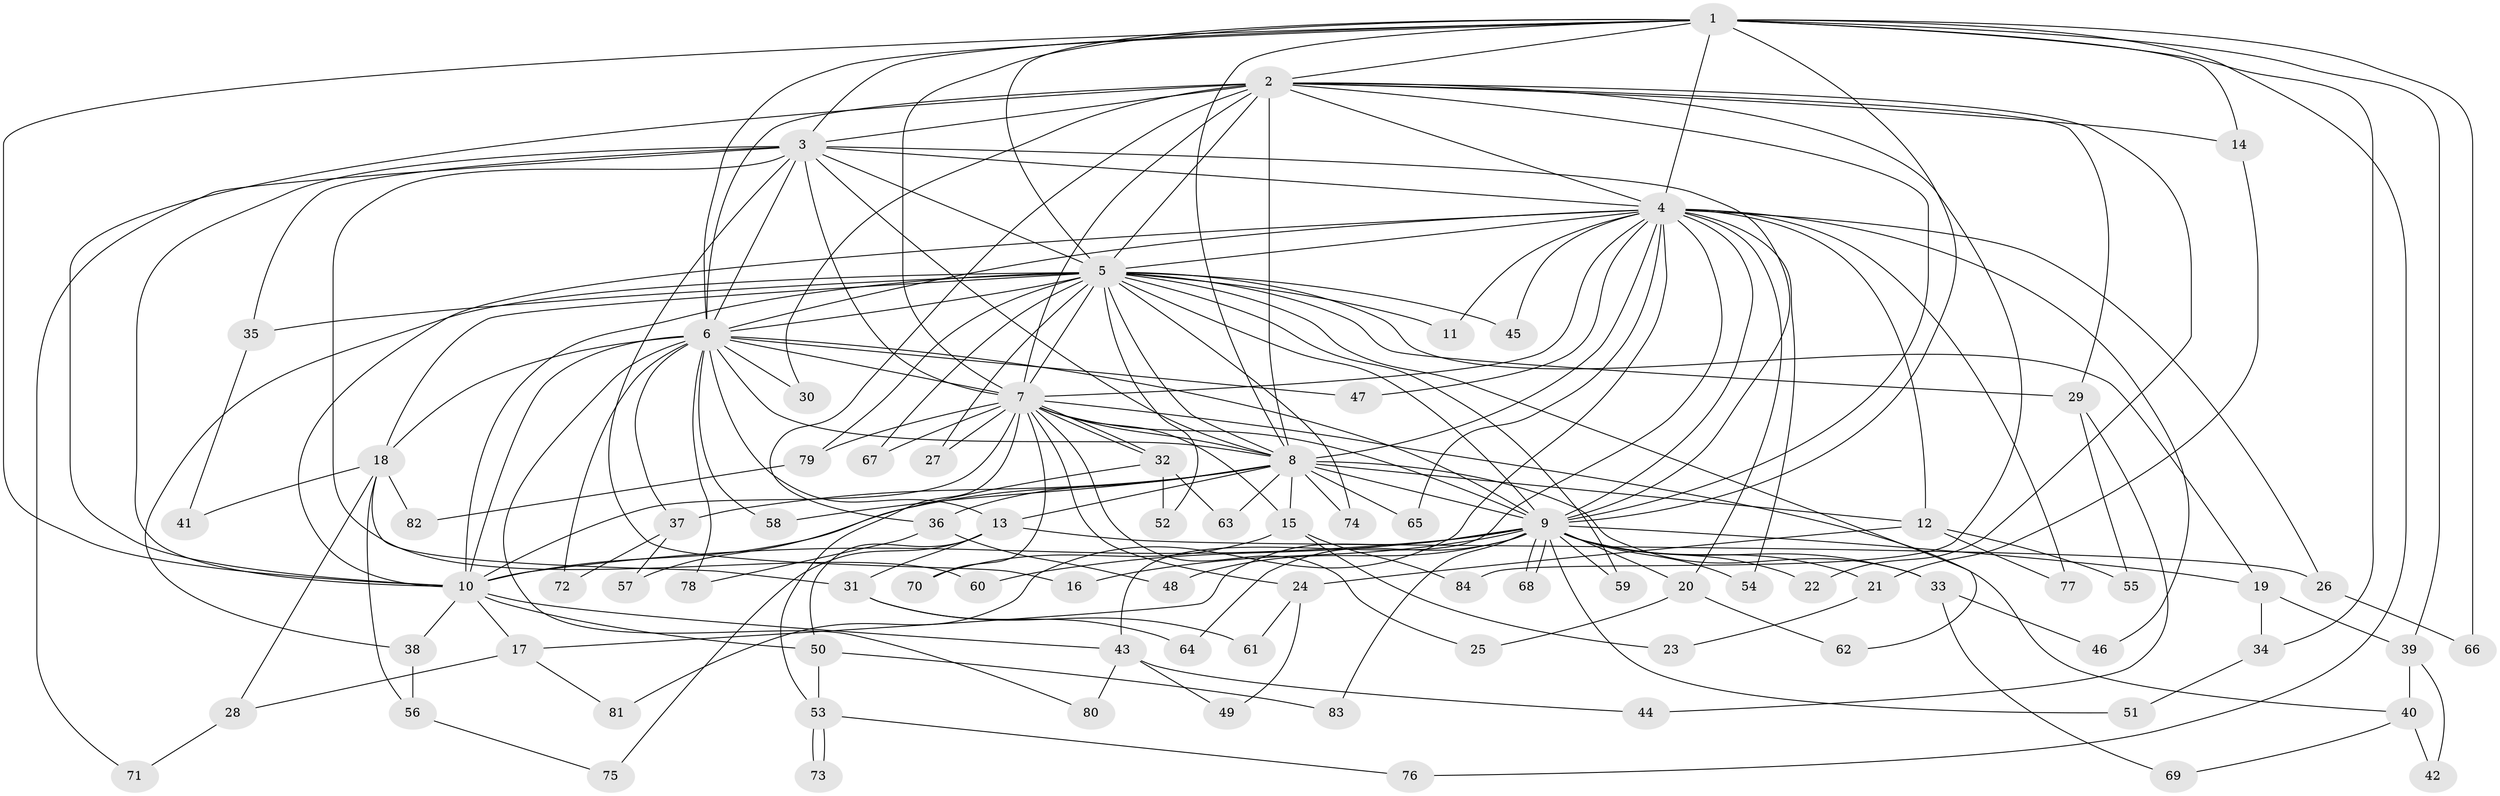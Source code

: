 // coarse degree distribution, {15: 0.01639344262295082, 13: 0.01639344262295082, 12: 0.03278688524590164, 28: 0.01639344262295082, 20: 0.03278688524590164, 21: 0.01639344262295082, 17: 0.01639344262295082, 4: 0.11475409836065574, 8: 0.01639344262295082, 3: 0.21311475409836064, 5: 0.04918032786885246, 2: 0.4262295081967213, 1: 0.03278688524590164}
// Generated by graph-tools (version 1.1) at 2025/41/03/06/25 10:41:36]
// undirected, 84 vertices, 193 edges
graph export_dot {
graph [start="1"]
  node [color=gray90,style=filled];
  1;
  2;
  3;
  4;
  5;
  6;
  7;
  8;
  9;
  10;
  11;
  12;
  13;
  14;
  15;
  16;
  17;
  18;
  19;
  20;
  21;
  22;
  23;
  24;
  25;
  26;
  27;
  28;
  29;
  30;
  31;
  32;
  33;
  34;
  35;
  36;
  37;
  38;
  39;
  40;
  41;
  42;
  43;
  44;
  45;
  46;
  47;
  48;
  49;
  50;
  51;
  52;
  53;
  54;
  55;
  56;
  57;
  58;
  59;
  60;
  61;
  62;
  63;
  64;
  65;
  66;
  67;
  68;
  69;
  70;
  71;
  72;
  73;
  74;
  75;
  76;
  77;
  78;
  79;
  80;
  81;
  82;
  83;
  84;
  1 -- 2;
  1 -- 3;
  1 -- 4;
  1 -- 5;
  1 -- 6;
  1 -- 7;
  1 -- 8;
  1 -- 9;
  1 -- 10;
  1 -- 14;
  1 -- 34;
  1 -- 39;
  1 -- 66;
  1 -- 76;
  2 -- 3;
  2 -- 4;
  2 -- 5;
  2 -- 6;
  2 -- 7;
  2 -- 8;
  2 -- 9;
  2 -- 10;
  2 -- 14;
  2 -- 22;
  2 -- 29;
  2 -- 30;
  2 -- 36;
  2 -- 84;
  3 -- 4;
  3 -- 5;
  3 -- 6;
  3 -- 7;
  3 -- 8;
  3 -- 9;
  3 -- 10;
  3 -- 16;
  3 -- 35;
  3 -- 60;
  3 -- 71;
  4 -- 5;
  4 -- 6;
  4 -- 7;
  4 -- 8;
  4 -- 9;
  4 -- 10;
  4 -- 11;
  4 -- 12;
  4 -- 20;
  4 -- 26;
  4 -- 43;
  4 -- 45;
  4 -- 46;
  4 -- 47;
  4 -- 54;
  4 -- 65;
  4 -- 77;
  4 -- 81;
  5 -- 6;
  5 -- 7;
  5 -- 8;
  5 -- 9;
  5 -- 10;
  5 -- 11;
  5 -- 18;
  5 -- 19;
  5 -- 27;
  5 -- 29;
  5 -- 35;
  5 -- 38;
  5 -- 45;
  5 -- 52;
  5 -- 59;
  5 -- 62;
  5 -- 67;
  5 -- 74;
  5 -- 79;
  6 -- 7;
  6 -- 8;
  6 -- 9;
  6 -- 10;
  6 -- 13;
  6 -- 18;
  6 -- 30;
  6 -- 37;
  6 -- 47;
  6 -- 58;
  6 -- 72;
  6 -- 78;
  6 -- 80;
  7 -- 8;
  7 -- 9;
  7 -- 10;
  7 -- 15;
  7 -- 24;
  7 -- 25;
  7 -- 27;
  7 -- 32;
  7 -- 32;
  7 -- 40;
  7 -- 53;
  7 -- 67;
  7 -- 70;
  7 -- 79;
  8 -- 9;
  8 -- 10;
  8 -- 12;
  8 -- 13;
  8 -- 15;
  8 -- 33;
  8 -- 36;
  8 -- 37;
  8 -- 58;
  8 -- 63;
  8 -- 65;
  8 -- 74;
  9 -- 10;
  9 -- 16;
  9 -- 17;
  9 -- 19;
  9 -- 20;
  9 -- 21;
  9 -- 22;
  9 -- 33;
  9 -- 48;
  9 -- 51;
  9 -- 54;
  9 -- 59;
  9 -- 60;
  9 -- 64;
  9 -- 68;
  9 -- 68;
  9 -- 83;
  10 -- 17;
  10 -- 38;
  10 -- 43;
  10 -- 50;
  12 -- 24;
  12 -- 55;
  12 -- 77;
  13 -- 26;
  13 -- 31;
  13 -- 50;
  13 -- 75;
  14 -- 21;
  15 -- 23;
  15 -- 70;
  15 -- 84;
  17 -- 28;
  17 -- 81;
  18 -- 28;
  18 -- 31;
  18 -- 41;
  18 -- 56;
  18 -- 82;
  19 -- 34;
  19 -- 39;
  20 -- 25;
  20 -- 62;
  21 -- 23;
  24 -- 49;
  24 -- 61;
  26 -- 66;
  28 -- 71;
  29 -- 44;
  29 -- 55;
  31 -- 61;
  31 -- 64;
  32 -- 52;
  32 -- 57;
  32 -- 63;
  33 -- 46;
  33 -- 69;
  34 -- 51;
  35 -- 41;
  36 -- 48;
  36 -- 78;
  37 -- 57;
  37 -- 72;
  38 -- 56;
  39 -- 40;
  39 -- 42;
  40 -- 42;
  40 -- 69;
  43 -- 44;
  43 -- 49;
  43 -- 80;
  50 -- 53;
  50 -- 83;
  53 -- 73;
  53 -- 73;
  53 -- 76;
  56 -- 75;
  79 -- 82;
}
